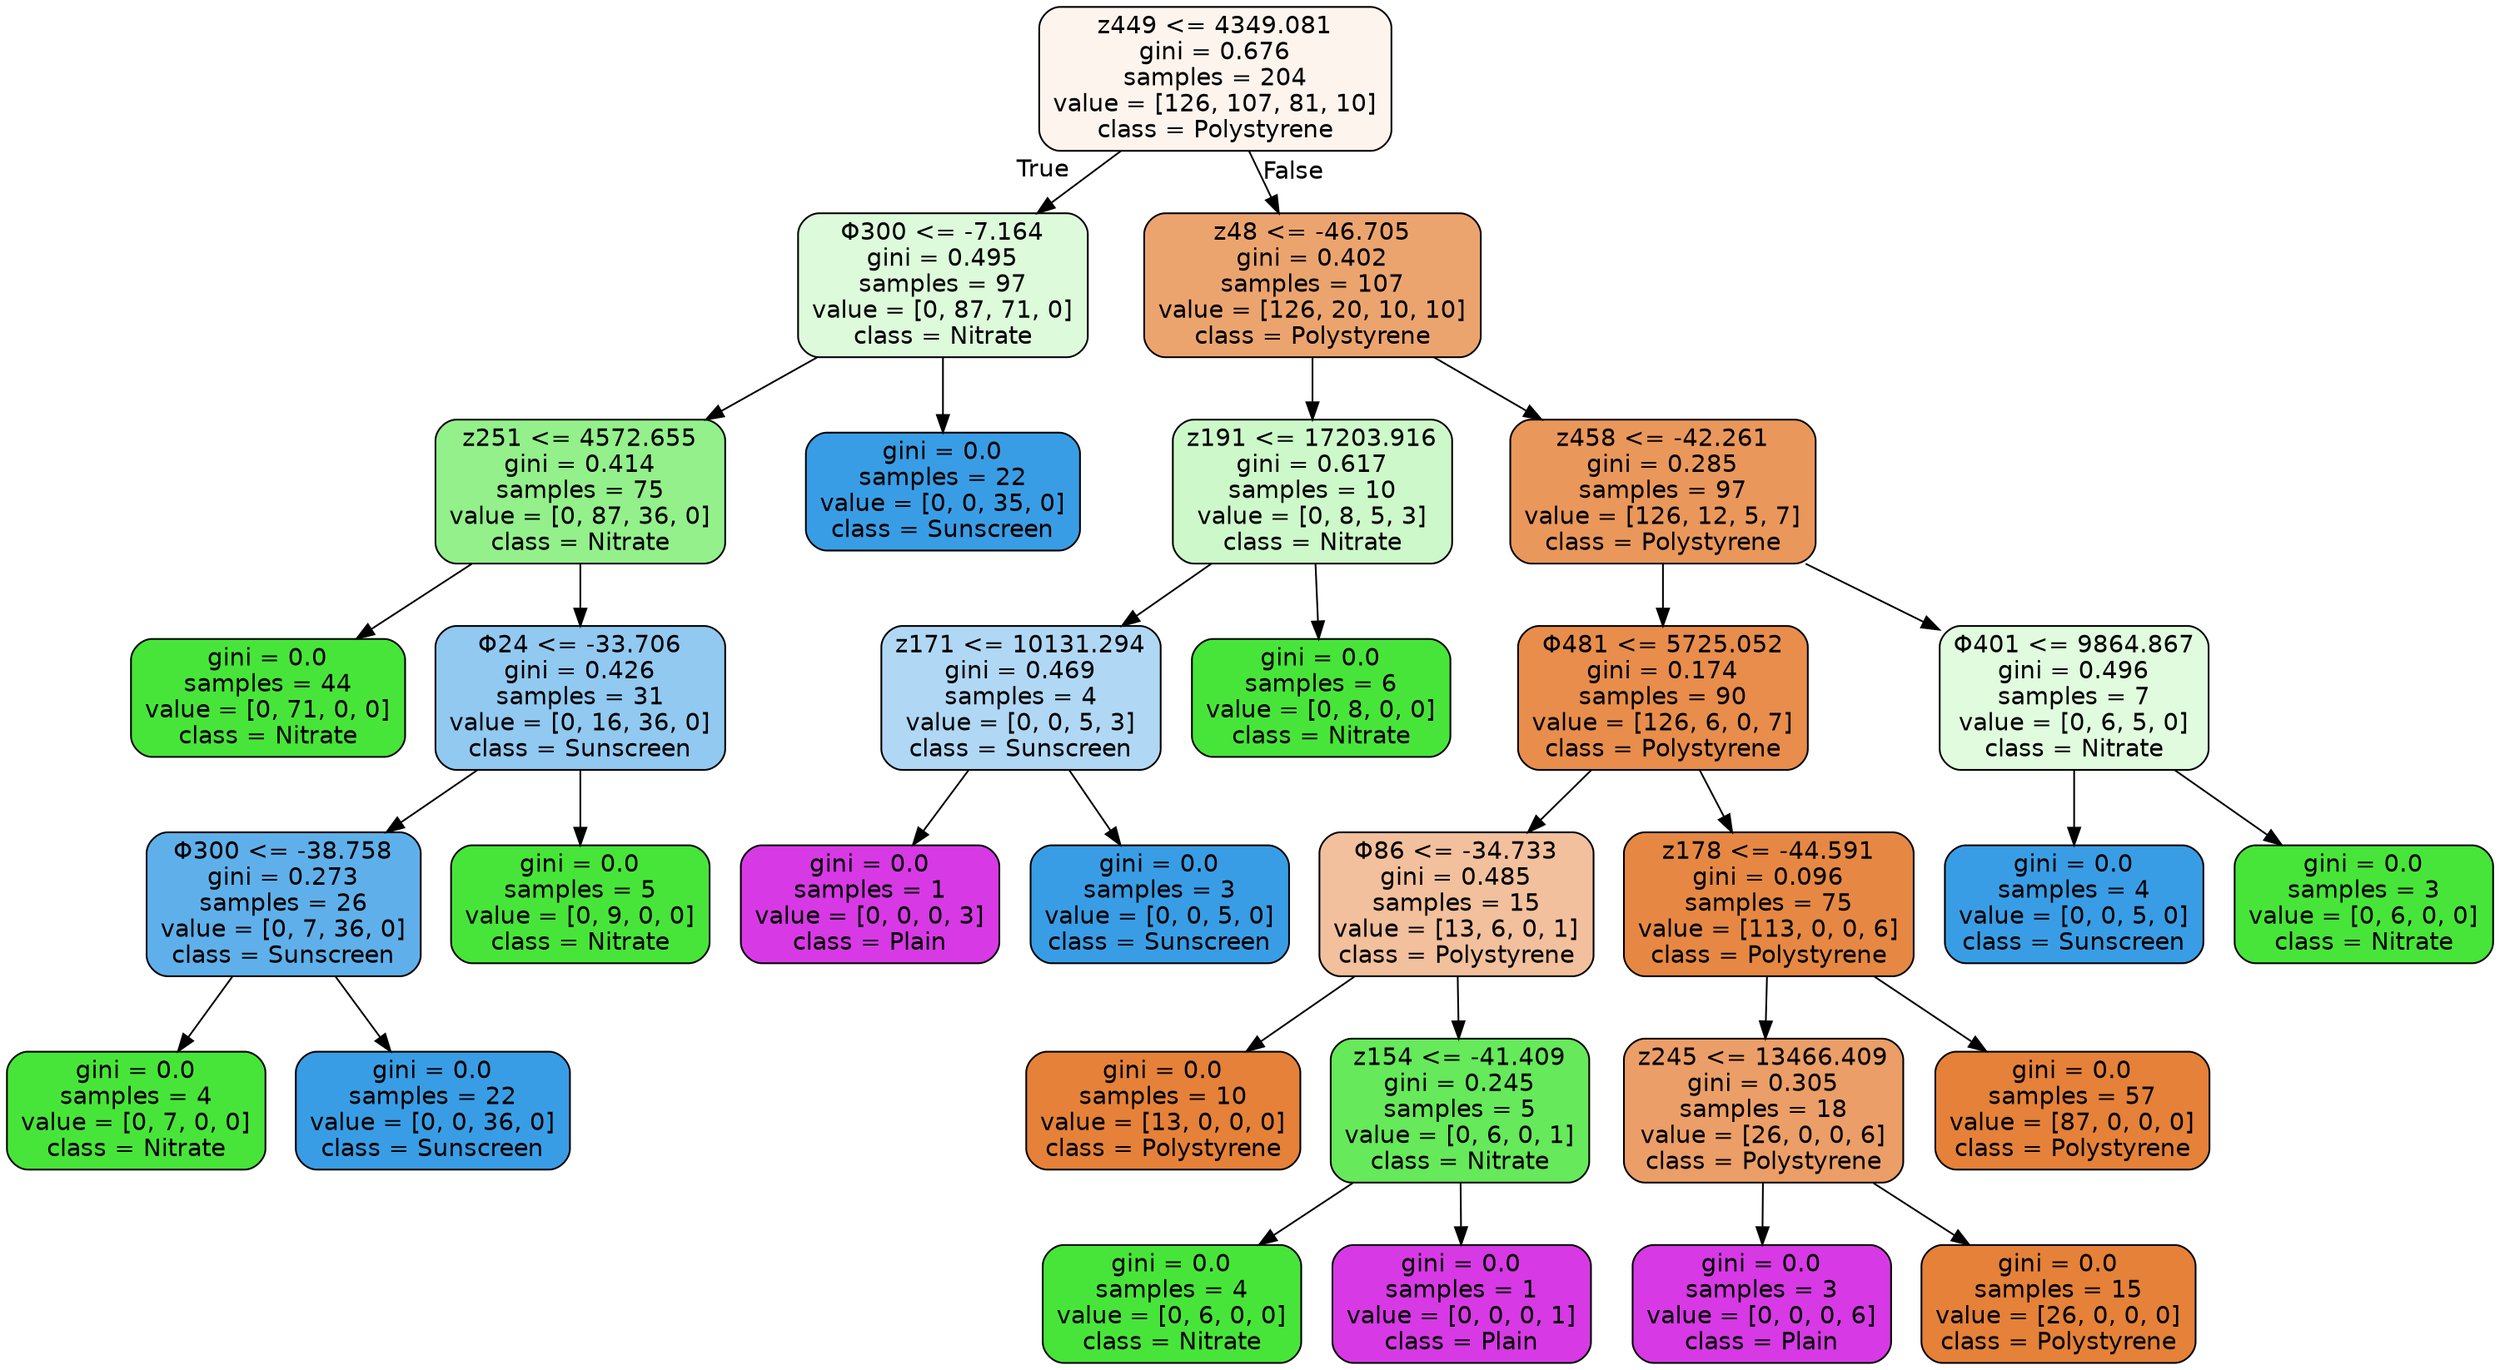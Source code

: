 digraph Tree {
node [shape=box, style="filled, rounded", color="black", fontname="helvetica"] ;
edge [fontname="helvetica"] ;
0 [label="z449 <= 4349.081\ngini = 0.676\nsamples = 204\nvalue = [126, 107, 81, 10]\nclass = Polystyrene", fillcolor="#fdf4ee"] ;
1 [label="Φ300 <= -7.164\ngini = 0.495\nsamples = 97\nvalue = [0, 87, 71, 0]\nclass = Nitrate", fillcolor="#ddfadb"] ;
0 -> 1 [labeldistance=2.5, labelangle=45, headlabel="True"] ;
2 [label="z251 <= 4572.655\ngini = 0.414\nsamples = 75\nvalue = [0, 87, 36, 0]\nclass = Nitrate", fillcolor="#93f08b"] ;
1 -> 2 ;
3 [label="gini = 0.0\nsamples = 44\nvalue = [0, 71, 0, 0]\nclass = Nitrate", fillcolor="#47e539"] ;
2 -> 3 ;
4 [label="Φ24 <= -33.706\ngini = 0.426\nsamples = 31\nvalue = [0, 16, 36, 0]\nclass = Sunscreen", fillcolor="#91c9f1"] ;
2 -> 4 ;
5 [label="Φ300 <= -38.758\ngini = 0.273\nsamples = 26\nvalue = [0, 7, 36, 0]\nclass = Sunscreen", fillcolor="#5fb0ea"] ;
4 -> 5 ;
6 [label="gini = 0.0\nsamples = 4\nvalue = [0, 7, 0, 0]\nclass = Nitrate", fillcolor="#47e539"] ;
5 -> 6 ;
7 [label="gini = 0.0\nsamples = 22\nvalue = [0, 0, 36, 0]\nclass = Sunscreen", fillcolor="#399de5"] ;
5 -> 7 ;
8 [label="gini = 0.0\nsamples = 5\nvalue = [0, 9, 0, 0]\nclass = Nitrate", fillcolor="#47e539"] ;
4 -> 8 ;
9 [label="gini = 0.0\nsamples = 22\nvalue = [0, 0, 35, 0]\nclass = Sunscreen", fillcolor="#399de5"] ;
1 -> 9 ;
10 [label="z48 <= -46.705\ngini = 0.402\nsamples = 107\nvalue = [126, 20, 10, 10]\nclass = Polystyrene", fillcolor="#eca46f"] ;
0 -> 10 [labeldistance=2.5, labelangle=-45, headlabel="False"] ;
11 [label="z191 <= 17203.916\ngini = 0.617\nsamples = 10\nvalue = [0, 8, 5, 3]\nclass = Nitrate", fillcolor="#cdf8c9"] ;
10 -> 11 ;
12 [label="z171 <= 10131.294\ngini = 0.469\nsamples = 4\nvalue = [0, 0, 5, 3]\nclass = Sunscreen", fillcolor="#b0d8f5"] ;
11 -> 12 ;
13 [label="gini = 0.0\nsamples = 1\nvalue = [0, 0, 0, 3]\nclass = Plain", fillcolor="#d739e5"] ;
12 -> 13 ;
14 [label="gini = 0.0\nsamples = 3\nvalue = [0, 0, 5, 0]\nclass = Sunscreen", fillcolor="#399de5"] ;
12 -> 14 ;
15 [label="gini = 0.0\nsamples = 6\nvalue = [0, 8, 0, 0]\nclass = Nitrate", fillcolor="#47e539"] ;
11 -> 15 ;
16 [label="z458 <= -42.261\ngini = 0.285\nsamples = 97\nvalue = [126, 12, 5, 7]\nclass = Polystyrene", fillcolor="#ea975b"] ;
10 -> 16 ;
17 [label="Φ481 <= 5725.052\ngini = 0.174\nsamples = 90\nvalue = [126, 6, 0, 7]\nclass = Polystyrene", fillcolor="#e88d4c"] ;
16 -> 17 ;
18 [label="Φ86 <= -34.733\ngini = 0.485\nsamples = 15\nvalue = [13, 6, 0, 1]\nclass = Polystyrene", fillcolor="#f2c09c"] ;
17 -> 18 ;
19 [label="gini = 0.0\nsamples = 10\nvalue = [13, 0, 0, 0]\nclass = Polystyrene", fillcolor="#e58139"] ;
18 -> 19 ;
20 [label="z154 <= -41.409\ngini = 0.245\nsamples = 5\nvalue = [0, 6, 0, 1]\nclass = Nitrate", fillcolor="#66e95a"] ;
18 -> 20 ;
21 [label="gini = 0.0\nsamples = 4\nvalue = [0, 6, 0, 0]\nclass = Nitrate", fillcolor="#47e539"] ;
20 -> 21 ;
22 [label="gini = 0.0\nsamples = 1\nvalue = [0, 0, 0, 1]\nclass = Plain", fillcolor="#d739e5"] ;
20 -> 22 ;
23 [label="z178 <= -44.591\ngini = 0.096\nsamples = 75\nvalue = [113, 0, 0, 6]\nclass = Polystyrene", fillcolor="#e68844"] ;
17 -> 23 ;
24 [label="z245 <= 13466.409\ngini = 0.305\nsamples = 18\nvalue = [26, 0, 0, 6]\nclass = Polystyrene", fillcolor="#eb9e67"] ;
23 -> 24 ;
25 [label="gini = 0.0\nsamples = 3\nvalue = [0, 0, 0, 6]\nclass = Plain", fillcolor="#d739e5"] ;
24 -> 25 ;
26 [label="gini = 0.0\nsamples = 15\nvalue = [26, 0, 0, 0]\nclass = Polystyrene", fillcolor="#e58139"] ;
24 -> 26 ;
27 [label="gini = 0.0\nsamples = 57\nvalue = [87, 0, 0, 0]\nclass = Polystyrene", fillcolor="#e58139"] ;
23 -> 27 ;
28 [label="Φ401 <= 9864.867\ngini = 0.496\nsamples = 7\nvalue = [0, 6, 5, 0]\nclass = Nitrate", fillcolor="#e0fbde"] ;
16 -> 28 ;
29 [label="gini = 0.0\nsamples = 4\nvalue = [0, 0, 5, 0]\nclass = Sunscreen", fillcolor="#399de5"] ;
28 -> 29 ;
30 [label="gini = 0.0\nsamples = 3\nvalue = [0, 6, 0, 0]\nclass = Nitrate", fillcolor="#47e539"] ;
28 -> 30 ;
}